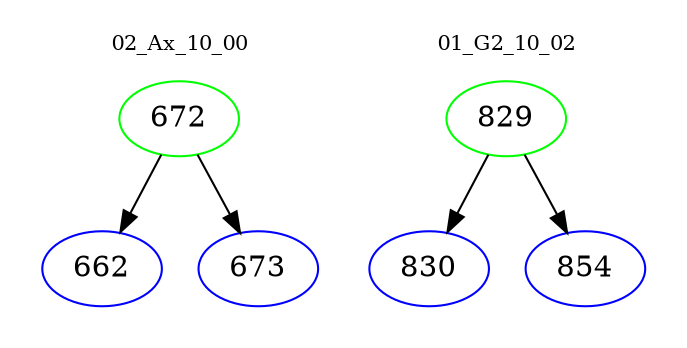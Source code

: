 digraph{
subgraph cluster_0 {
color = white
label = "02_Ax_10_00";
fontsize=10;
T0_672 [label="672", color="green"]
T0_672 -> T0_662 [color="black"]
T0_662 [label="662", color="blue"]
T0_672 -> T0_673 [color="black"]
T0_673 [label="673", color="blue"]
}
subgraph cluster_1 {
color = white
label = "01_G2_10_02";
fontsize=10;
T1_829 [label="829", color="green"]
T1_829 -> T1_830 [color="black"]
T1_830 [label="830", color="blue"]
T1_829 -> T1_854 [color="black"]
T1_854 [label="854", color="blue"]
}
}
